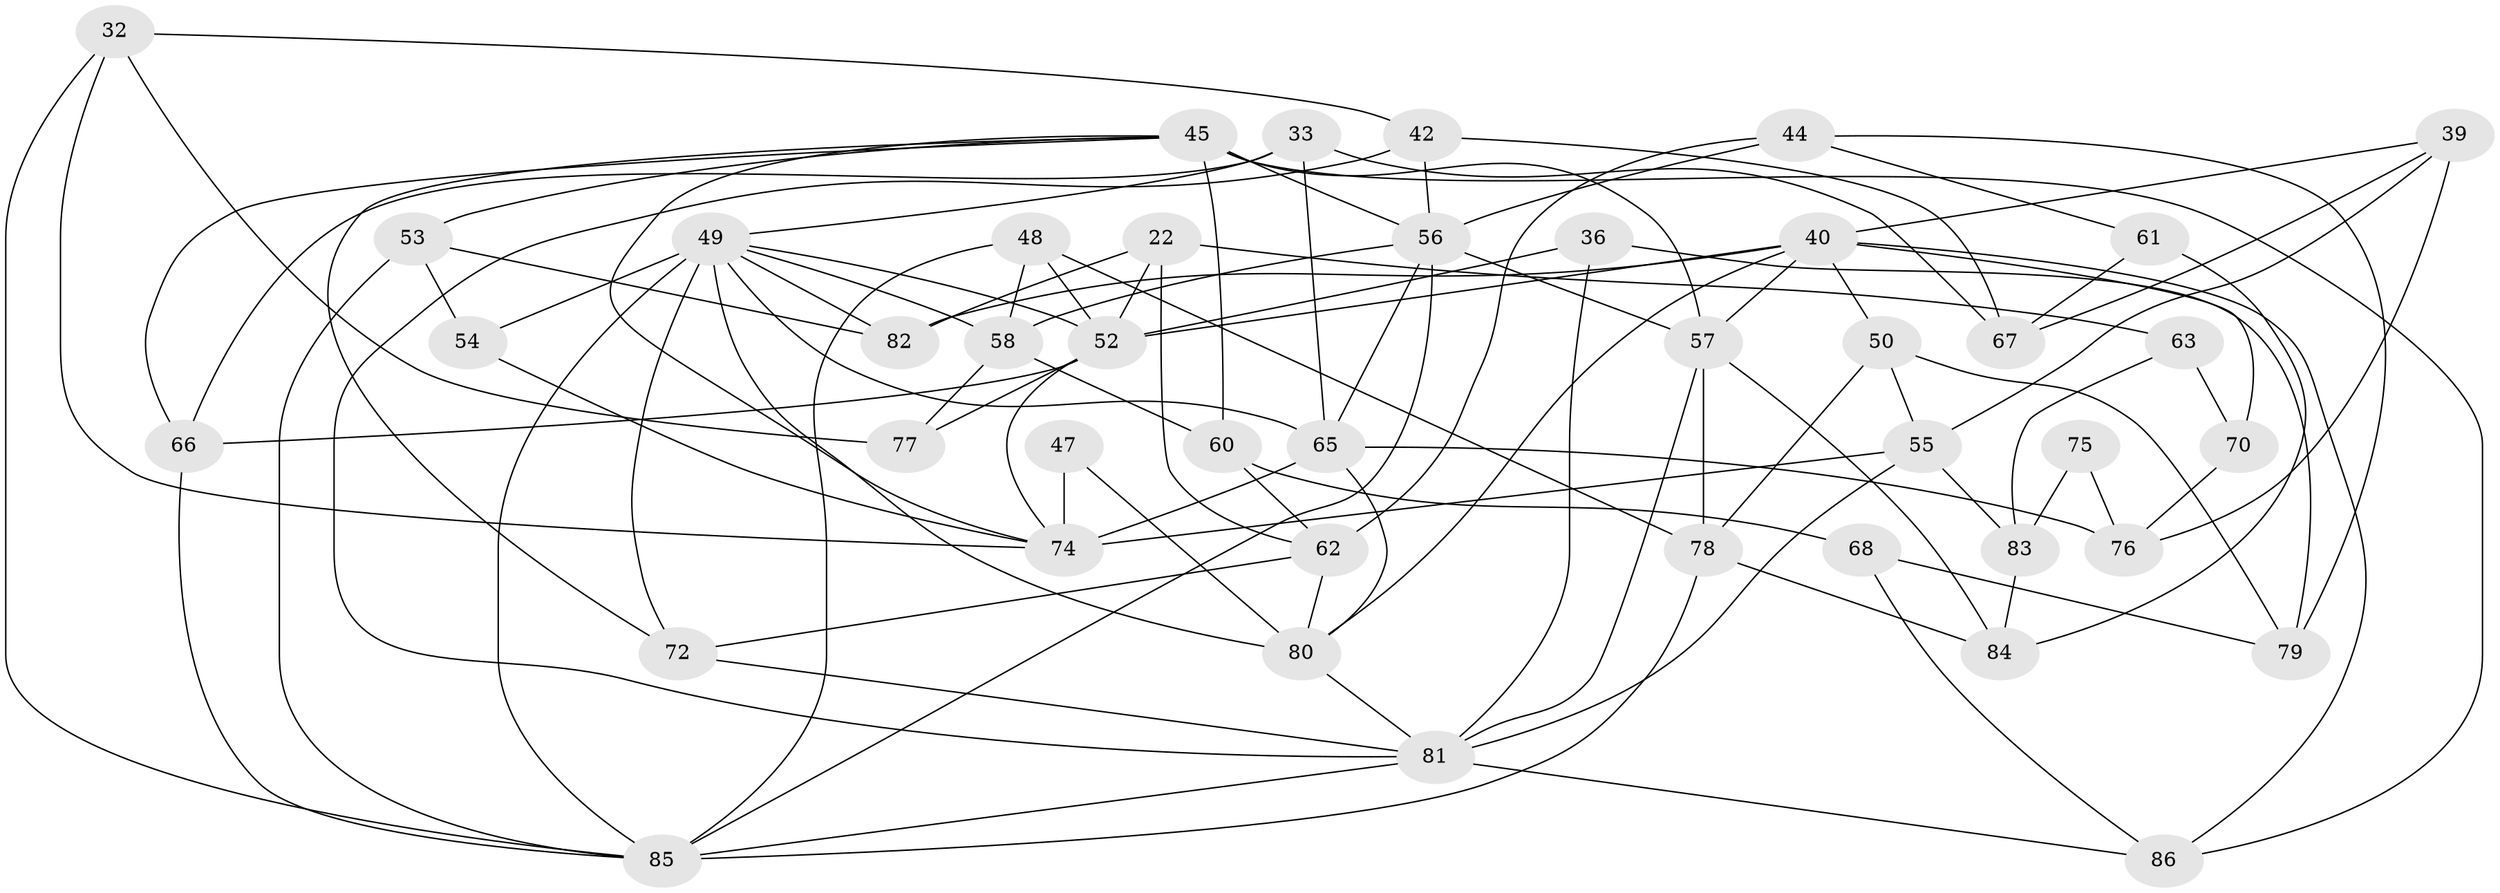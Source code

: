// original degree distribution, {4: 1.0}
// Generated by graph-tools (version 1.1) at 2025/57/03/09/25 04:57:47]
// undirected, 43 vertices, 101 edges
graph export_dot {
graph [start="1"]
  node [color=gray90,style=filled];
  22 [super="+14"];
  32 [super="+31"];
  33;
  36;
  39;
  40 [super="+12+30"];
  42;
  44;
  45 [super="+38+43"];
  47;
  48 [super="+2"];
  49 [super="+5+17+35"];
  50;
  52 [super="+13+11"];
  53;
  54;
  55 [super="+16"];
  56 [super="+20+34"];
  57 [super="+8+29"];
  58 [super="+26"];
  60;
  61;
  62 [super="+21"];
  63;
  65 [super="+59+46"];
  66;
  67;
  68;
  70;
  72;
  74 [super="+28+69+25"];
  75;
  76 [super="+51"];
  77;
  78 [super="+64"];
  79;
  80 [super="+4+15"];
  81 [super="+23+73"];
  82;
  83 [super="+10"];
  84 [super="+7"];
  85 [super="+19+41+71"];
  86 [super="+9"];
  22 -- 63 [weight=2];
  22 -- 62 [weight=2];
  22 -- 82;
  22 -- 52;
  32 -- 42;
  32 -- 77 [weight=2];
  32 -- 85 [weight=2];
  32 -- 74;
  33 -- 65;
  33 -- 66;
  33 -- 49;
  33 -- 67;
  36 -- 79;
  36 -- 52 [weight=2];
  36 -- 81;
  39 -- 55;
  39 -- 67;
  39 -- 76;
  39 -- 40;
  40 -- 86;
  40 -- 70;
  40 -- 80;
  40 -- 82;
  40 -- 50;
  40 -- 52;
  40 -- 57;
  42 -- 56;
  42 -- 67;
  42 -- 81;
  44 -- 56;
  44 -- 61;
  44 -- 79;
  44 -- 62;
  45 -- 66;
  45 -- 72;
  45 -- 57 [weight=3];
  45 -- 86 [weight=2];
  45 -- 53;
  45 -- 56;
  45 -- 60;
  45 -- 74 [weight=2];
  47 -- 80;
  47 -- 74 [weight=3];
  48 -- 52 [weight=2];
  48 -- 78;
  48 -- 58 [weight=2];
  48 -- 85;
  49 -- 80 [weight=3];
  49 -- 54 [weight=2];
  49 -- 72;
  49 -- 82;
  49 -- 52;
  49 -- 58;
  49 -- 85;
  49 -- 65;
  50 -- 79;
  50 -- 78;
  50 -- 55;
  52 -- 77;
  52 -- 66;
  52 -- 74;
  53 -- 82;
  53 -- 54;
  53 -- 85;
  54 -- 74;
  55 -- 83 [weight=2];
  55 -- 81;
  55 -- 74;
  56 -- 85 [weight=2];
  56 -- 58;
  56 -- 57;
  56 -- 65;
  57 -- 84;
  57 -- 81;
  57 -- 78;
  58 -- 60;
  58 -- 77;
  60 -- 68;
  60 -- 62;
  61 -- 84 [weight=2];
  61 -- 67;
  62 -- 72;
  62 -- 80;
  63 -- 83;
  63 -- 70;
  65 -- 76 [weight=3];
  65 -- 74 [weight=3];
  65 -- 80;
  66 -- 85;
  68 -- 79;
  68 -- 86 [weight=2];
  70 -- 76 [weight=2];
  72 -- 81;
  75 -- 76 [weight=2];
  75 -- 83 [weight=2];
  78 -- 84 [weight=2];
  78 -- 85;
  80 -- 81;
  81 -- 86;
  81 -- 85;
  83 -- 84;
}
